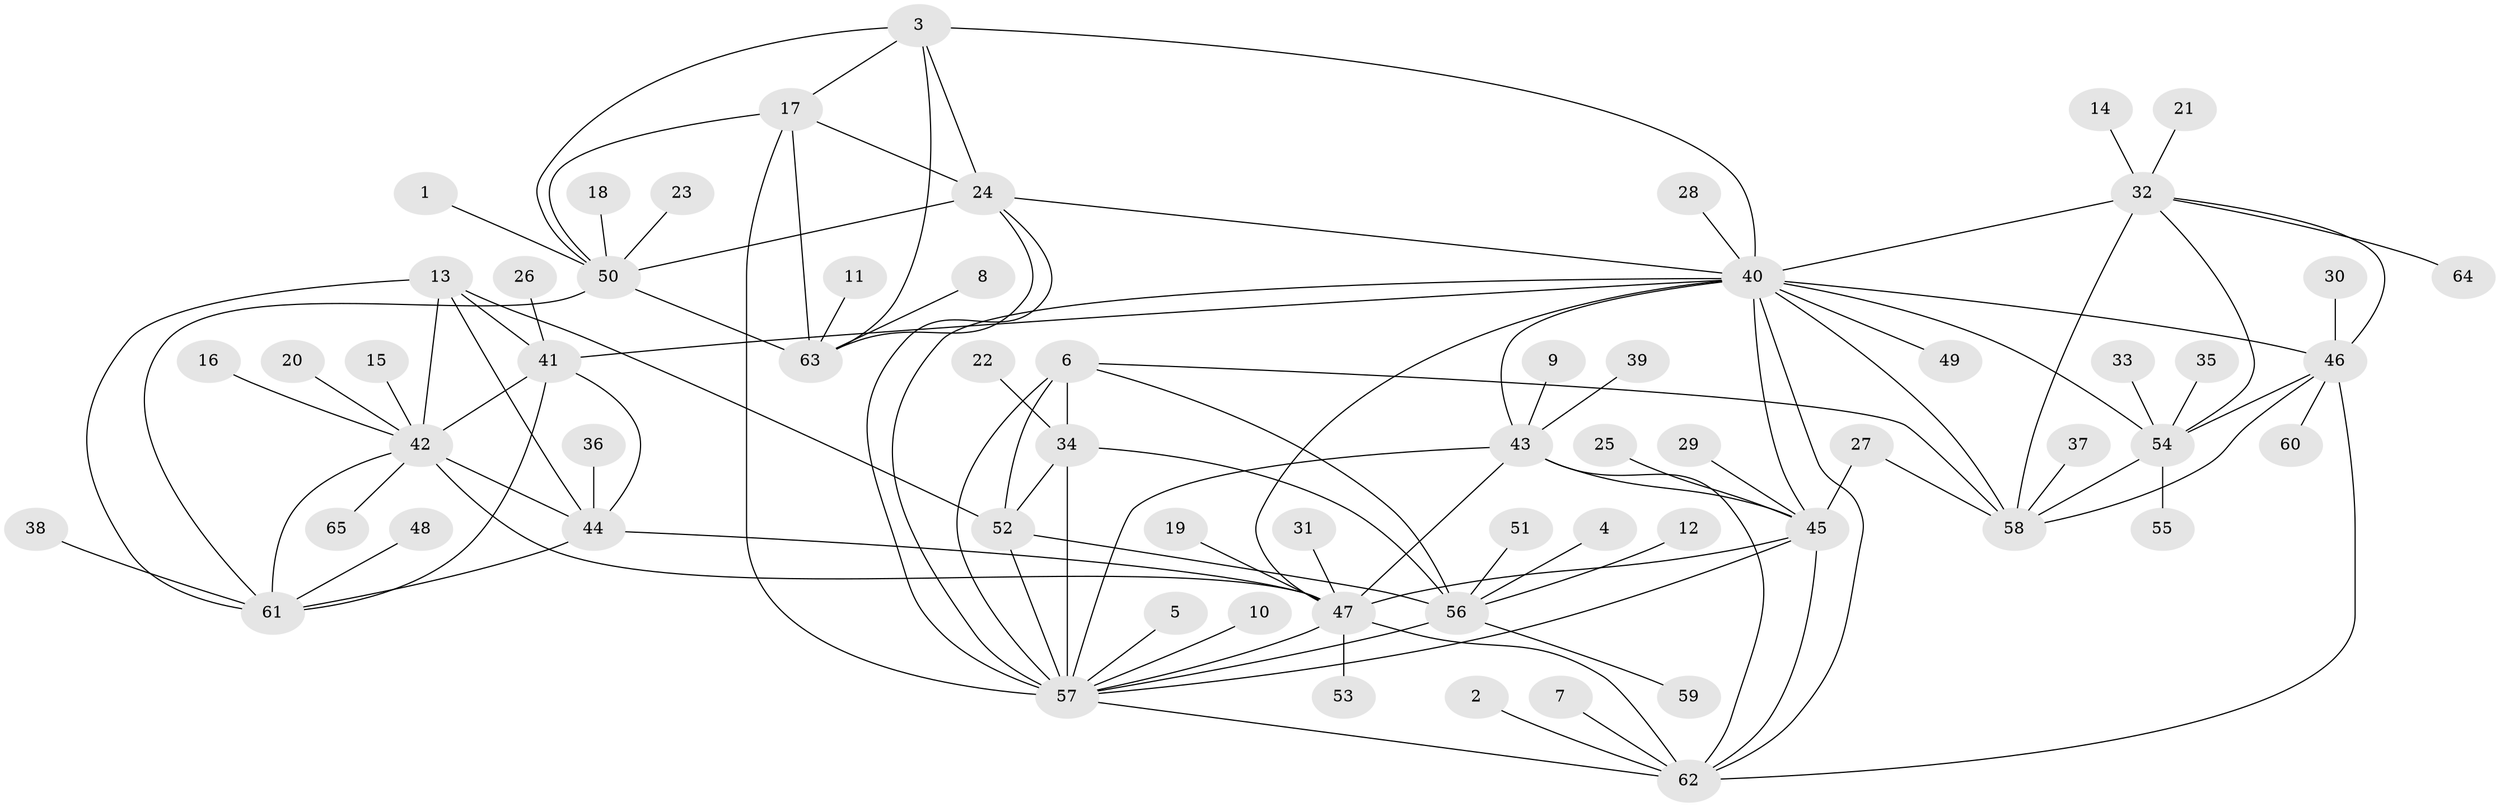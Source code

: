 // original degree distribution, {8: 0.031007751937984496, 9: 0.06201550387596899, 10: 0.06201550387596899, 12: 0.007751937984496124, 7: 0.03875968992248062, 5: 0.015503875968992248, 11: 0.015503875968992248, 1: 0.6434108527131783, 2: 0.10852713178294573, 3: 0.015503875968992248}
// Generated by graph-tools (version 1.1) at 2025/46/03/06/25 01:46:57]
// undirected, 65 vertices, 108 edges
graph export_dot {
graph [start="1"]
  node [color=gray90,style=filled];
  1;
  2;
  3;
  4;
  5;
  6;
  7;
  8;
  9;
  10;
  11;
  12;
  13;
  14;
  15;
  16;
  17;
  18;
  19;
  20;
  21;
  22;
  23;
  24;
  25;
  26;
  27;
  28;
  29;
  30;
  31;
  32;
  33;
  34;
  35;
  36;
  37;
  38;
  39;
  40;
  41;
  42;
  43;
  44;
  45;
  46;
  47;
  48;
  49;
  50;
  51;
  52;
  53;
  54;
  55;
  56;
  57;
  58;
  59;
  60;
  61;
  62;
  63;
  64;
  65;
  1 -- 50 [weight=1.0];
  2 -- 62 [weight=1.0];
  3 -- 17 [weight=2.0];
  3 -- 24 [weight=2.0];
  3 -- 40 [weight=1.0];
  3 -- 50 [weight=2.0];
  3 -- 63 [weight=2.0];
  4 -- 56 [weight=1.0];
  5 -- 57 [weight=1.0];
  6 -- 34 [weight=2.0];
  6 -- 52 [weight=2.0];
  6 -- 56 [weight=2.0];
  6 -- 57 [weight=2.0];
  6 -- 58 [weight=1.0];
  7 -- 62 [weight=1.0];
  8 -- 63 [weight=1.0];
  9 -- 43 [weight=1.0];
  10 -- 57 [weight=1.0];
  11 -- 63 [weight=1.0];
  12 -- 56 [weight=1.0];
  13 -- 41 [weight=1.0];
  13 -- 42 [weight=2.0];
  13 -- 44 [weight=1.0];
  13 -- 52 [weight=1.0];
  13 -- 61 [weight=1.0];
  14 -- 32 [weight=1.0];
  15 -- 42 [weight=1.0];
  16 -- 42 [weight=1.0];
  17 -- 24 [weight=1.0];
  17 -- 50 [weight=1.0];
  17 -- 57 [weight=2.0];
  17 -- 63 [weight=1.0];
  18 -- 50 [weight=1.0];
  19 -- 47 [weight=1.0];
  20 -- 42 [weight=1.0];
  21 -- 32 [weight=1.0];
  22 -- 34 [weight=1.0];
  23 -- 50 [weight=1.0];
  24 -- 40 [weight=1.0];
  24 -- 50 [weight=1.0];
  24 -- 57 [weight=1.0];
  24 -- 63 [weight=1.0];
  25 -- 45 [weight=1.0];
  26 -- 41 [weight=1.0];
  27 -- 45 [weight=1.0];
  27 -- 58 [weight=1.0];
  28 -- 40 [weight=1.0];
  29 -- 45 [weight=1.0];
  30 -- 46 [weight=1.0];
  31 -- 47 [weight=1.0];
  32 -- 40 [weight=1.0];
  32 -- 46 [weight=1.0];
  32 -- 54 [weight=1.0];
  32 -- 58 [weight=2.0];
  32 -- 64 [weight=1.0];
  33 -- 54 [weight=1.0];
  34 -- 52 [weight=1.0];
  34 -- 56 [weight=1.0];
  34 -- 57 [weight=1.0];
  35 -- 54 [weight=1.0];
  36 -- 44 [weight=1.0];
  37 -- 58 [weight=1.0];
  38 -- 61 [weight=1.0];
  39 -- 43 [weight=1.0];
  40 -- 41 [weight=1.0];
  40 -- 43 [weight=1.0];
  40 -- 45 [weight=1.0];
  40 -- 46 [weight=1.0];
  40 -- 47 [weight=2.0];
  40 -- 49 [weight=1.0];
  40 -- 54 [weight=1.0];
  40 -- 57 [weight=1.0];
  40 -- 58 [weight=2.0];
  40 -- 62 [weight=1.0];
  41 -- 42 [weight=2.0];
  41 -- 44 [weight=1.0];
  41 -- 61 [weight=1.0];
  42 -- 44 [weight=2.0];
  42 -- 47 [weight=1.0];
  42 -- 61 [weight=2.0];
  42 -- 65 [weight=1.0];
  43 -- 45 [weight=1.0];
  43 -- 47 [weight=1.0];
  43 -- 57 [weight=1.0];
  43 -- 62 [weight=1.0];
  44 -- 47 [weight=1.0];
  44 -- 61 [weight=1.0];
  45 -- 47 [weight=1.0];
  45 -- 57 [weight=1.0];
  45 -- 62 [weight=1.0];
  46 -- 54 [weight=1.0];
  46 -- 58 [weight=2.0];
  46 -- 60 [weight=1.0];
  46 -- 62 [weight=1.0];
  47 -- 53 [weight=1.0];
  47 -- 57 [weight=1.0];
  47 -- 62 [weight=1.0];
  48 -- 61 [weight=1.0];
  50 -- 61 [weight=1.0];
  50 -- 63 [weight=1.0];
  51 -- 56 [weight=1.0];
  52 -- 56 [weight=1.0];
  52 -- 57 [weight=1.0];
  54 -- 55 [weight=1.0];
  54 -- 58 [weight=2.0];
  56 -- 57 [weight=1.0];
  56 -- 59 [weight=1.0];
  57 -- 62 [weight=1.0];
}
